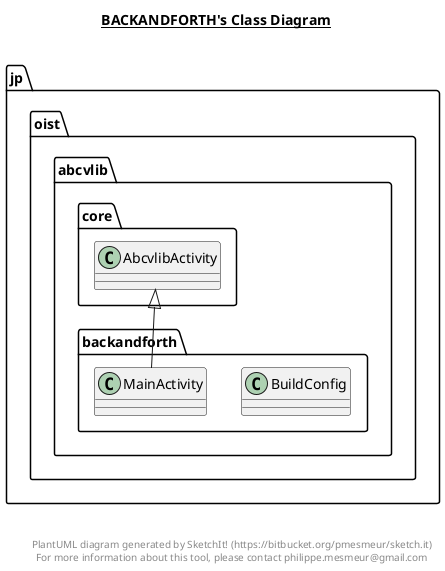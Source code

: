 @startuml

title __BACKANDFORTH's Class Diagram__\n

  namespace jp.oist.abcvlib.backandforth {
    class jp.oist.abcvlib.backandforth.BuildConfig {
    }
  }
  

  namespace jp.oist.abcvlib.backandforth {
    class jp.oist.abcvlib.backandforth.MainActivity {
    }
  }
  

  jp.oist.abcvlib.backandforth.MainActivity -up-|> jp.oist.abcvlib.core.AbcvlibActivity


right footer


PlantUML diagram generated by SketchIt! (https://bitbucket.org/pmesmeur/sketch.it)
For more information about this tool, please contact philippe.mesmeur@gmail.com
endfooter

@enduml
